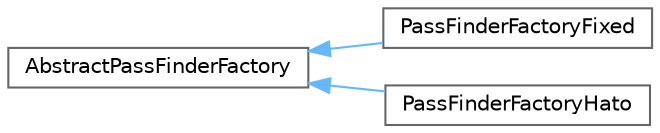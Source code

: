 digraph "クラス階層図"
{
 // LATEX_PDF_SIZE
  bgcolor="transparent";
  edge [fontname=Helvetica,fontsize=10,labelfontname=Helvetica,labelfontsize=10];
  node [fontname=Helvetica,fontsize=10,shape=box,height=0.2,width=0.4];
  rankdir="LR";
  Node0 [id="Node000000",label="AbstractPassFinderFactory",height=0.2,width=0.4,color="grey40", fillcolor="white", style="filled",URL="$class_abstract_pass_finder_factory.html",tooltip="パス探索に必要なクラスを生成するアブストラクトファクトリー．"];
  Node0 -> Node1 [id="edge1_Node000000_Node000001",dir="back",color="steelblue1",style="solid",tooltip=" "];
  Node1 [id="Node000001",label="PassFinderFactoryFixed",height=0.2,width=0.4,color="grey40", fillcolor="white", style="filled",URL="$class_pass_finder_factory_fixed.html",tooltip="再評価手法"];
  Node0 -> Node2 [id="edge2_Node000000_Node000002",dir="back",color="steelblue1",style="solid",tooltip=" "];
  Node2 [id="Node000002",label="PassFinderFactoryHato",height=0.2,width=0.4,color="grey40", fillcolor="white", style="filled",URL="$class_pass_finder_factory_hato.html",tooltip="パス探索クラスのファクトリークラス"];
}
